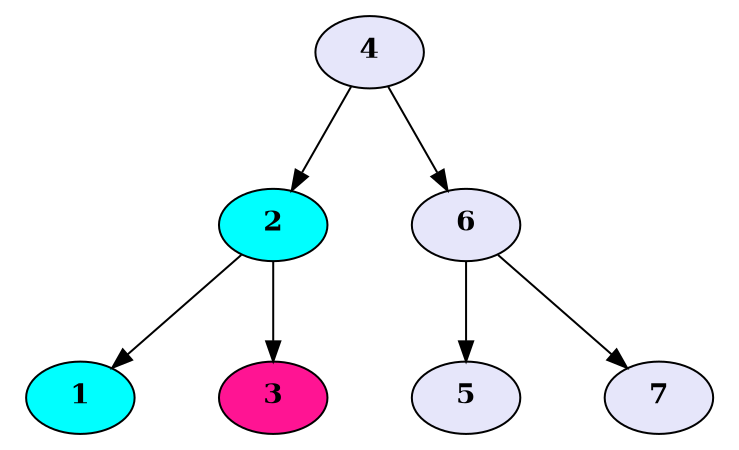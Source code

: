digraph BinaryTree {
    size="5,3";  
    ratio=fill;  
    1 [label=<<b>1</b>>, color="black", fillcolor="aqua", style="filled"];
    2 [label=<<b>2</b>>, color="black", fillcolor="aqua", style="filled"];
    3 [label=<<b>3</b>>, color="black", fillcolor="#FF1493", style="filled"];
    4 [label=<<b>4</b>>, color="black", fillcolor="lavender", style="filled"];
    5 [label=<<b>5</b>>, color="black", fillcolor="lavender", style="filled"];
    6 [label=<<b>6</b>>, color="black", fillcolor="lavender", style="filled"];
    7 [label=<<b>7</b>>, color="black", fillcolor="lavender", style="filled"];
    4->2;
    4->6;
    2->1;
    2->3;
    6->5;
    6->7;
}

// FF1493